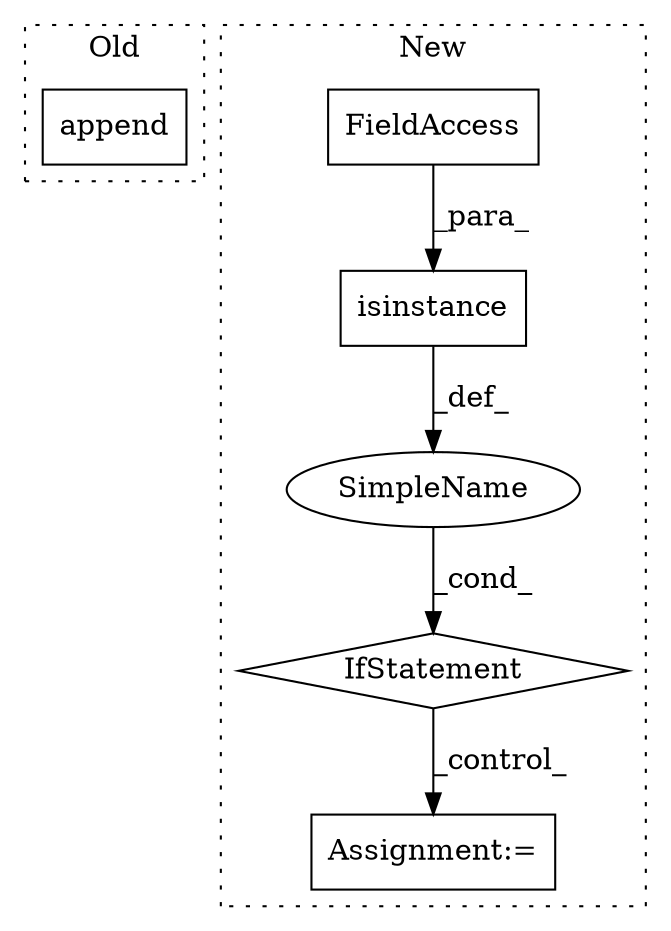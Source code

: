 digraph G {
subgraph cluster0 {
1 [label="append" a="32" s="5276,5299" l="7,1" shape="box"];
label = "Old";
style="dotted";
}
subgraph cluster1 {
2 [label="isinstance" a="32" s="4496,4526" l="11,1" shape="box"];
3 [label="IfStatement" a="25" s="4492,4527" l="4,2" shape="diamond"];
4 [label="FieldAccess" a="22" s="4507" l="10" shape="box"];
5 [label="Assignment:=" a="7" s="4553" l="1" shape="box"];
6 [label="SimpleName" a="42" s="" l="" shape="ellipse"];
label = "New";
style="dotted";
}
2 -> 6 [label="_def_"];
3 -> 5 [label="_control_"];
4 -> 2 [label="_para_"];
6 -> 3 [label="_cond_"];
}